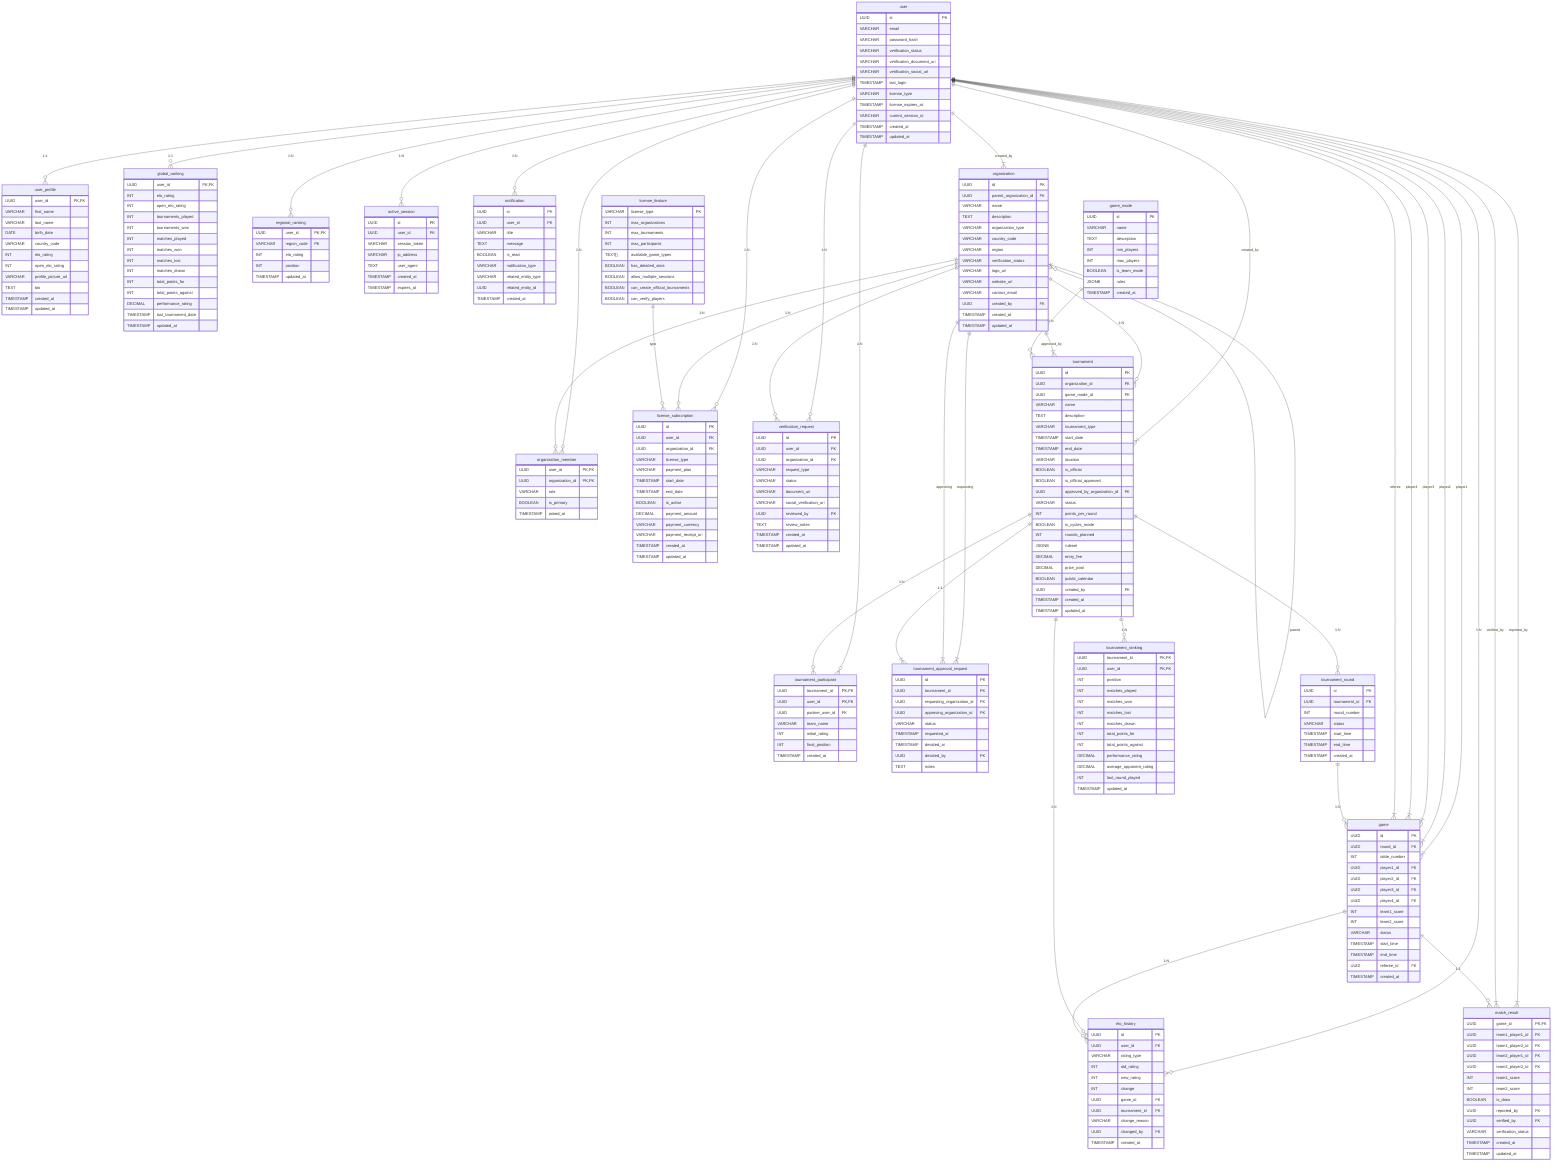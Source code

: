 erDiagram
    user ||--o{ user_profile : "1:1"
    user ||--o{ organization_member : "1:N"
    user ||--o{ tournament_participant : "1:N"
    user ||--o{ elo_history : "1:N"
    user ||--o{ global_ranking : "1:1"
    user ||--o{ regional_ranking : "1:N"
    user ||--o{ license_subscription : "1:N"
    user ||--o{ active_session : "1:N"
    user ||--o{ notification : "1:N"
    user ||--o{ verification_request : "1:N"
    user ||--|{ game : "player1"
    user ||--|{ game : "player2"
    user ||--|{ game : "player3"
    user ||--|{ game : "player4"
    user ||--|{ game : "referee"
    user ||--|{ match_result : "reported_by"
    user ||--|{ match_result : "verified_by"
    user ||--|{ tournament : "created_by"
    user ||--|{ organization : "created_by"

    organization ||--o{ organization : "parent"
    organization ||--o{ organization_member : "1:N"
    organization ||--o{ tournament : "1:N"
    organization ||--o{ license_subscription : "1:N"
    organization ||--o{ verification_request : "1:N"
    organization ||--|{ tournament_approval_request : "requesting"
    organization ||--|{ tournament_approval_request : "approving"
    organization ||--|{ tournament : "approved_by"

    game_mode ||--o{ tournament : "1:N"

    tournament ||--o{ tournament_participant : "1:N"
    tournament ||--o{ tournament_round : "1:N"
    tournament ||--o{ tournament_ranking : "1:N"
    tournament ||--o{ elo_history : "1:N"
    tournament ||--|{ tournament_approval_request : "1:1"

    tournament_round ||--o{ game : "1:N"

    game ||--o{ match_result : "1:1"
    game ||--o{ elo_history : "1:N"

    license_feature ||--o{ license_subscription : "type"

    user {
        UUID id PK
        VARCHAR email
        VARCHAR password_hash
        VARCHAR verification_status
        VARCHAR verification_document_url
        VARCHAR verification_social_url
        TIMESTAMP last_login
        VARCHAR license_type
        TIMESTAMP license_expires_at
        VARCHAR current_session_id
        TIMESTAMP created_at
        TIMESTAMP updated_at
    }

    user_profile {
        UUID user_id PK,FK
        VARCHAR first_name
        VARCHAR last_name
        DATE birth_date
        VARCHAR country_code
        INT elo_rating
        INT open_elo_rating
        VARCHAR profile_picture_url
        TEXT bio
        TIMESTAMP created_at
        TIMESTAMP updated_at
    }

    game_mode {
        UUID id PK
        VARCHAR name
        TEXT description
        INT min_players
        INT max_players
        BOOLEAN is_team_mode
        JSONB rules
        TIMESTAMP created_at
    }

    organization {
        UUID id PK
        UUID parent_organization_id FK
        VARCHAR name
        TEXT description
        VARCHAR organization_type
        VARCHAR country_code
        VARCHAR region
        VARCHAR verification_status
        VARCHAR logo_url
        VARCHAR website_url
        VARCHAR contact_email
        UUID created_by FK
        TIMESTAMP created_at
        TIMESTAMP updated_at
    }

    organization_member {
        UUID user_id PK,FK
        UUID organization_id PK,FK
        VARCHAR role
        BOOLEAN is_primary
        TIMESTAMP joined_at
    }

    tournament {
        UUID id PK
        UUID organization_id FK
        UUID game_mode_id FK
        VARCHAR name
        TEXT description
        VARCHAR tournament_type
        TIMESTAMP start_date
        TIMESTAMP end_date
        VARCHAR location
        BOOLEAN is_official
        BOOLEAN is_official_approved
        UUID approved_by_organization_id FK
        VARCHAR status
        INT points_per_round
        BOOLEAN is_cycles_mode
        INT rounds_planned
        JSONB ruleset
        DECIMAL entry_fee
        DECIMAL prize_pool
        BOOLEAN public_calendar
        UUID created_by FK
        TIMESTAMP created_at
        TIMESTAMP updated_at
    }

    tournament_participant {
        UUID tournament_id PK,FK
        UUID user_id PK,FK
        UUID partner_user_id FK
        VARCHAR team_name
        INT initial_rating
        INT final_position
        TIMESTAMP created_at
    }

    tournament_round {
        UUID id PK
        UUID tournament_id FK
        INT round_number
        VARCHAR status
        TIMESTAMP start_time
        TIMESTAMP end_time
        TIMESTAMP created_at
    }

    game {
        UUID id PK
        UUID round_id FK
        INT table_number
        UUID player1_id FK
        UUID player2_id FK
        UUID player3_id FK
        UUID player4_id FK
        INT team1_score
        INT team2_score
        VARCHAR status
        TIMESTAMP start_time
        TIMESTAMP end_time
        UUID referee_id FK
        TIMESTAMP created_at
    }

    match_result {
        UUID game_id PK,FK
        UUID team1_player1_id FK
        UUID team1_player2_id FK
        UUID team2_player1_id FK
        UUID team2_player2_id FK
        INT team1_score
        INT team2_score
        BOOLEAN is_draw
        UUID reported_by FK
        UUID verified_by FK
        VARCHAR verification_status
        TIMESTAMP created_at
        TIMESTAMP updated_at
    }

    tournament_ranking {
        UUID tournament_id PK,FK
        UUID user_id PK,FK
        INT position
        INT matches_played
        INT matches_won
        INT matches_lost
        INT matches_drawn
        INT total_points_for
        INT total_points_against
        DECIMAL performance_rating
        DECIMAL average_opponent_rating
        INT last_round_played
        TIMESTAMP updated_at
    }

    elo_history {
        UUID id PK
        UUID user_id FK
        VARCHAR rating_type
        INT old_rating
        INT new_rating
        INT change
        UUID game_id FK
        UUID tournament_id FK
        VARCHAR change_reason
        UUID changed_by FK
        TIMESTAMP created_at
    }

    global_ranking {
        UUID user_id PK,FK
        INT elo_rating
        INT open_elo_rating
        INT tournaments_played
        INT tournaments_won
        INT matches_played
        INT matches_won
        INT matches_lost
        INT matches_drawn
        INT total_points_for
        INT total_points_against
        DECIMAL performance_rating
        TIMESTAMP last_tournament_date
        TIMESTAMP updated_at
    }

    regional_ranking {
        UUID user_id PK,FK
        VARCHAR region_code PK
        INT elo_rating
        INT position
        TIMESTAMP updated_at
    }

    license_subscription {
        UUID id PK
        UUID user_id FK
        UUID organization_id FK
        VARCHAR license_type
        VARCHAR payment_plan
        TIMESTAMP start_date
        TIMESTAMP end_date
        BOOLEAN is_active
        DECIMAL payment_amount
        VARCHAR payment_currency
        VARCHAR payment_receipt_url
        TIMESTAMP created_at
        TIMESTAMP updated_at
    }

    license_feature {
        VARCHAR license_type PK
        INT max_organizations
        INT max_tournaments
        INT max_participants
        TEXT[] available_game_types
        BOOLEAN has_detailed_stats
        BOOLEAN allow_multiple_sessions
        BOOLEAN can_create_official_tournaments
        BOOLEAN can_verify_players
    }

    active_session {
        UUID id PK
        UUID user_id FK
        VARCHAR session_token
        VARCHAR ip_address
        TEXT user_agent
        TIMESTAMP created_at
        TIMESTAMP expires_at
    }

    notification {
        UUID id PK
        UUID user_id FK
        VARCHAR title
        TEXT message
        BOOLEAN is_read
        VARCHAR notification_type
        VARCHAR related_entity_type
        UUID related_entity_id
        TIMESTAMP created_at
    }

    verification_request {
        UUID id PK
        UUID user_id FK
        UUID organization_id FK
        VARCHAR request_type
        VARCHAR status
        VARCHAR document_url
        VARCHAR social_verification_url
        UUID reviewed_by FK
        TEXT review_notes
        TIMESTAMP created_at
        TIMESTAMP updated_at
    }

    tournament_approval_request {
        UUID id PK
        UUID tournament_id FK
        UUID requesting_organization_id FK
        UUID approving_organization_id FK
        VARCHAR status
        TIMESTAMP requested_at
        TIMESTAMP decided_at
        UUID decided_by FK
        TEXT notes
    }